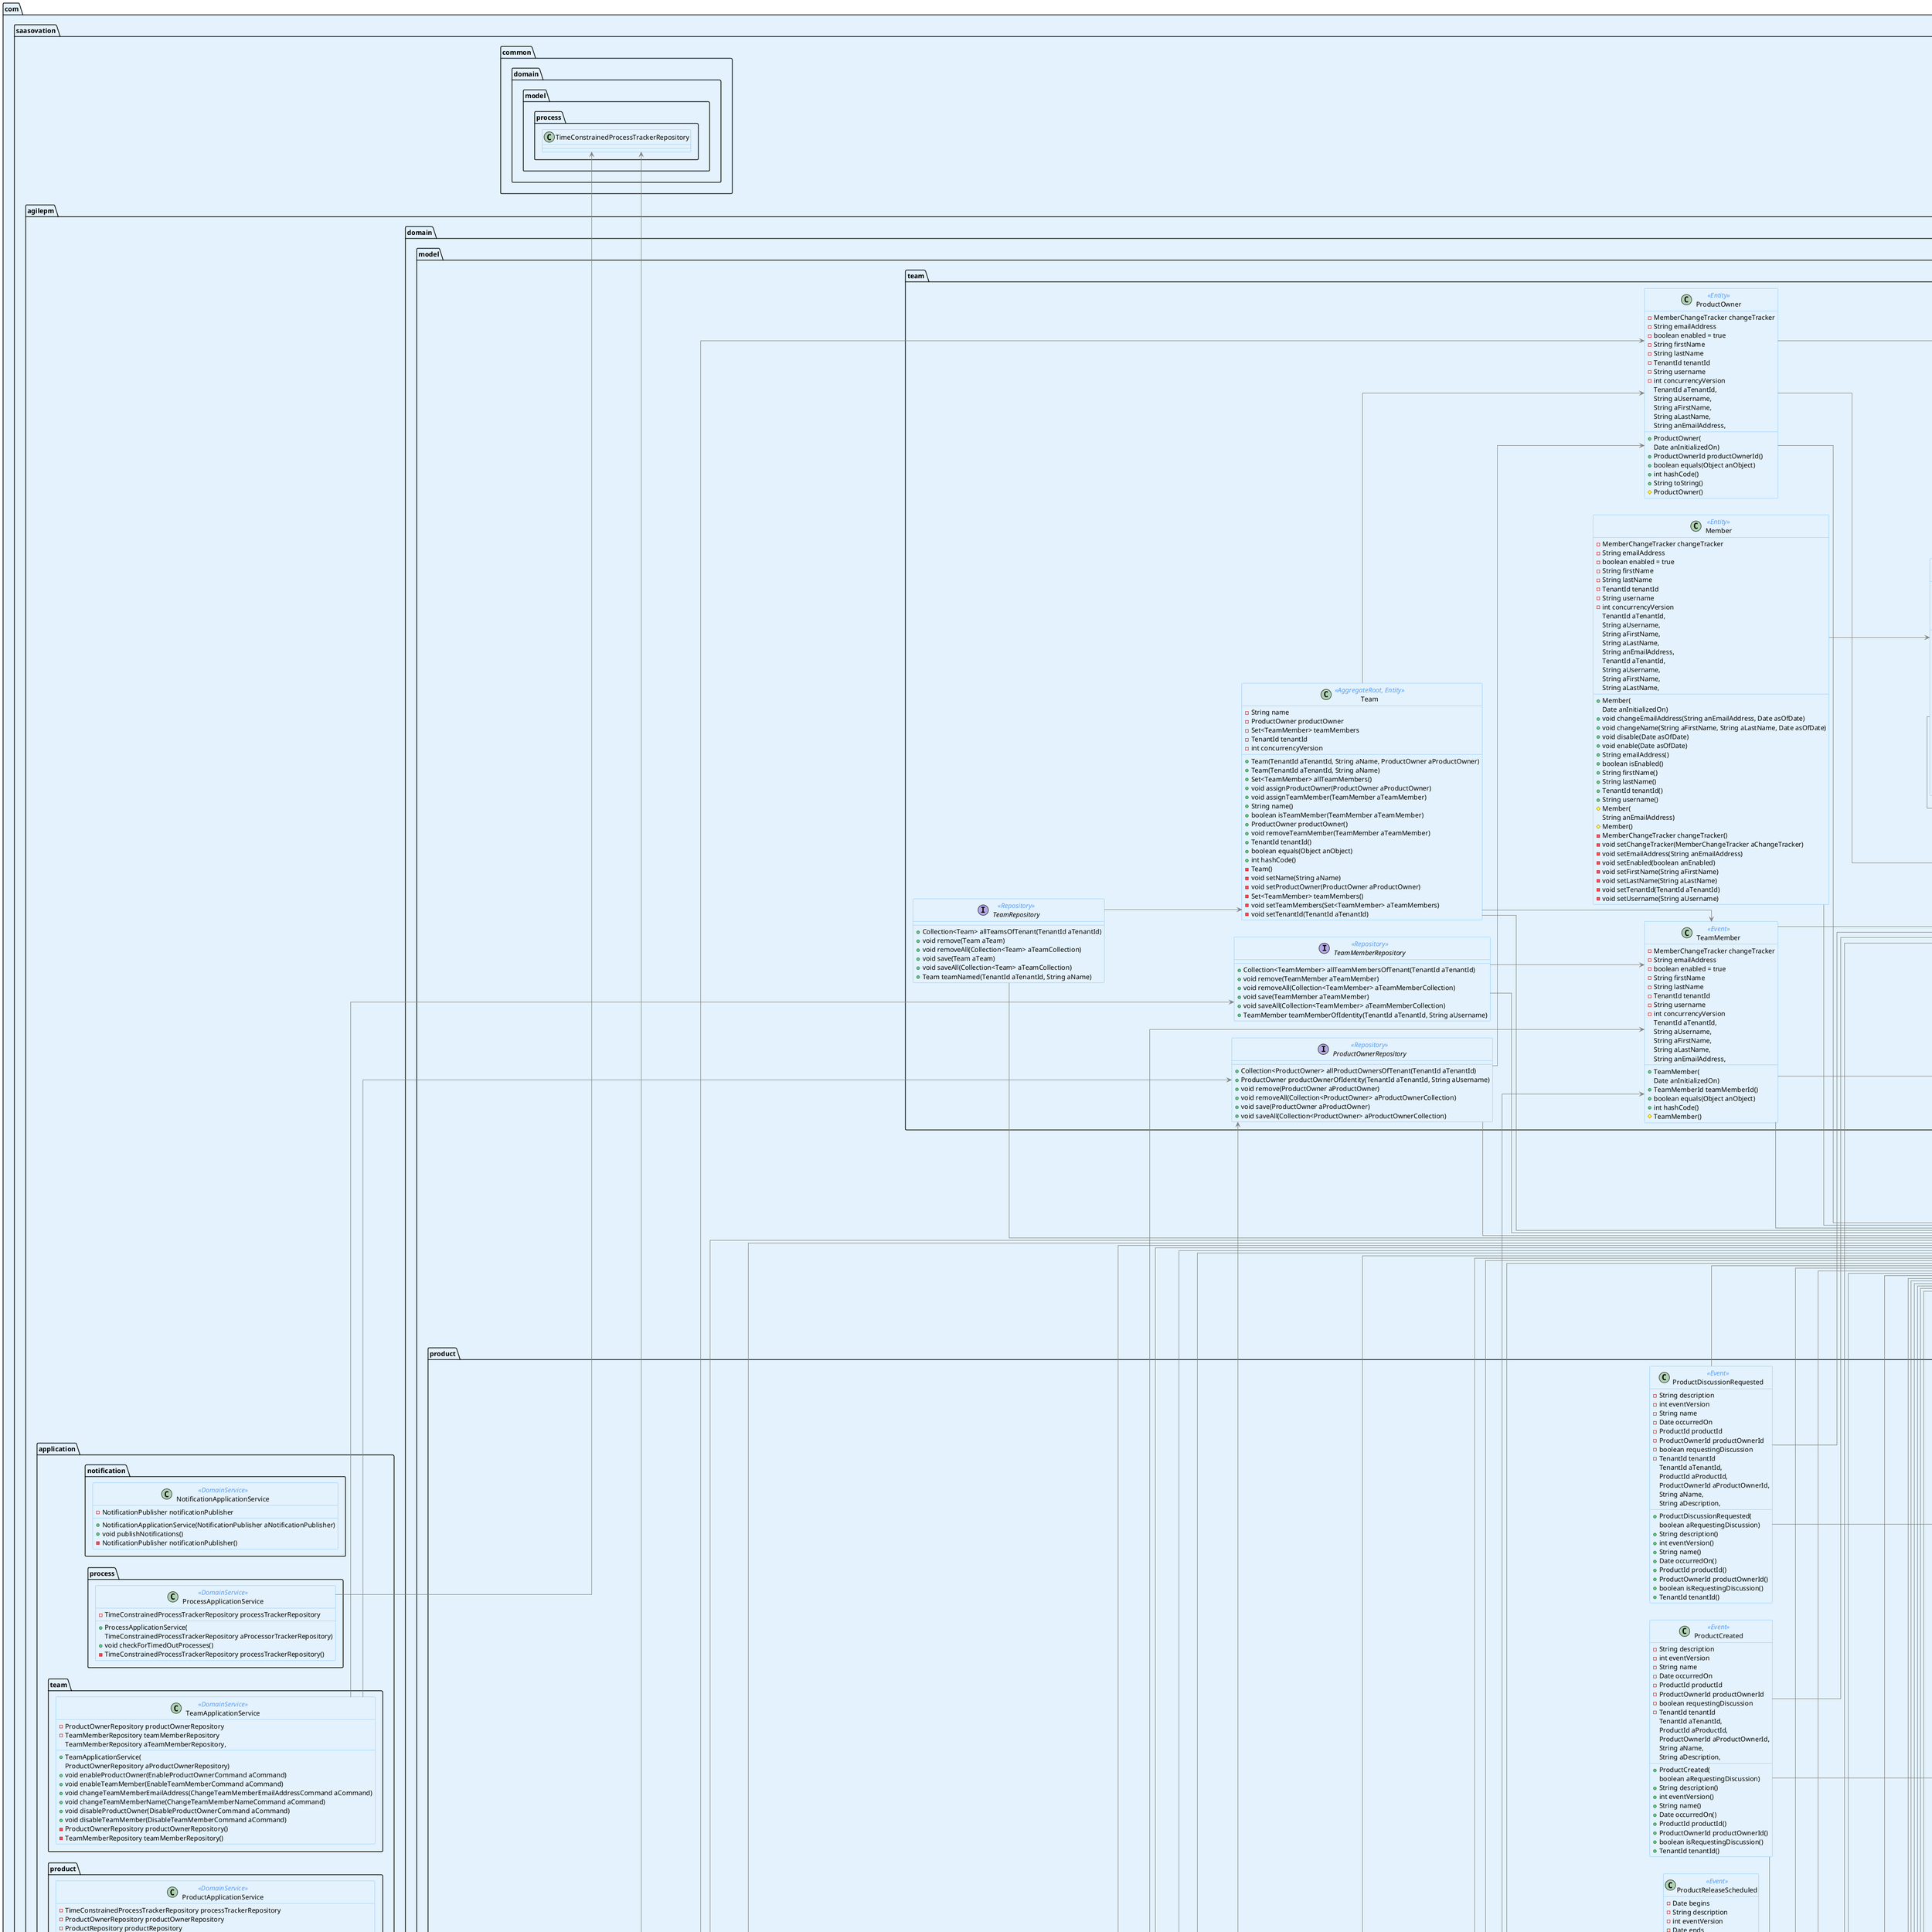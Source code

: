@startuml
skinparam linetype ortho
skinparam Shadowing false
skinparam package {
backgroundColor #E3F2FD
}
skinparam Class {
    ClassBorderThickness 1
    ArrowColor Gray
    ActorBorderColor Gray
    BackgroundColor #E3F2FD
    BorderColor #64B5F6
    FontSize 14
    AttributeFontSize 14
    StereotypeFontColor #589DF6
    StereotypeFontSize 14
}
left to right direction
'!@Item
 interface com.saasovation.agilepm.domain.model.team.ProductOwnerRepository<<Repository>> { 
+ Collection<ProductOwner> allProductOwnersOfTenant(TenantId aTenantId)
+ ProductOwner productOwnerOfIdentity(TenantId aTenantId, String aUsername)
+ void remove(ProductOwner aProductOwner)
+ void removeAll(Collection<ProductOwner> aProductOwnerCollection)
+ void save(ProductOwner aProductOwner)
+ void saveAll(Collection<ProductOwner> aProductOwnerCollection)
}
 class com.saasovation.agilepm.domain.model.product.backlogitem.BacklogItemSummarized<<Event>> { 
- BacklogItemId backlogItemId
- int eventVersion
- Date occurredOn
- String summary
- TenantId tenantId
+ BacklogItemSummarized(TenantId aTenantId, BacklogItemId aBacklogItemId, String aSummary) 
+ BacklogItemId backlogItemId() 
+ int eventVersion() 
+ Date occurredOn() 
+ String summary() 
+ TenantId tenantId() 
}
 class com.saasovation.agilepm.domain.model.product.ProductDiscussionRequested<<Event>> { 
- String description
- int eventVersion
- String name
- Date occurredOn
- ProductId productId
- ProductOwnerId productOwnerId
- boolean requestingDiscussion
- TenantId tenantId
+ ProductDiscussionRequested(
            TenantId aTenantId,
            ProductId aProductId,
            ProductOwnerId aProductOwnerId,
            String aName,
            String aDescription,
            boolean aRequestingDiscussion) 
+ String description() 
+ int eventVersion() 
+ String name() 
+ Date occurredOn() 
+ ProductId productId() 
+ ProductOwnerId productOwnerId() 
+ boolean isRequestingDiscussion() 
+ TenantId tenantId() 
}
 class com.saasovation.agilepm.domain.model.product.backlogitem.TaskStatusChanged<<Event>> { 
- BacklogItemId backlogItemId
- int eventVersion
- Date occurredOn
- TaskStatus status
- TaskId taskId
- TenantId tenantId
+ TaskStatusChanged(TenantId aTenantId, BacklogItemId aBacklogItemId, TaskId aTaskId, TaskStatus aStatus) 
+ BacklogItemId backlogItemId() 
+ int eventVersion() 
+ Date occurredOn() 
+ TaskStatus status() 
+ TaskId taskId() 
+ TenantId tenantId() 
}
 class com.saasovation.agilepm.domain.model.team.TeamMember<<Event>> { 
- MemberChangeTracker changeTracker
- String emailAddress
- boolean enabled = true
- String firstName
- String lastName
- TenantId tenantId
- String username
- int concurrencyVersion
+ TeamMember(
            TenantId aTenantId,
            String aUsername,
            String aFirstName,
            String aLastName,
            String anEmailAddress,
            Date anInitializedOn) 
+ TeamMemberId teamMemberId() 
+ boolean equals(Object anObject) 
+ int hashCode() 
# TeamMember() 
}
 class com.saasovation.agilepm.domain.model.product.ProductReleaseScheduled<<Event>> { 
- Date begins
- String description
- int eventVersion
- Date ends
- String name
- Date occurredOn
- ProductId productId
- ReleaseId releaseId
- TenantId tenantId
+ ProductReleaseScheduled(
            TenantId aTenantId,
            ProductId aProductId,
            ReleaseId aReleaseId,
            String aName,
            String aDescription,
            Date aBegins,
            Date anEnds) 
+ Date begins() 
+ String description() 
+ Date ends() 
+ int eventVersion() 
+ String name() 
+ Date occurredOn() 
+ ProductId productId() 
+ ReleaseId releaseId() 
+ TenantId tenantId() 
}
 class com.saasovation.agilepm.application.notification.NotificationApplicationService<<DomainService>> { 
- NotificationPublisher notificationPublisher
+ NotificationApplicationService(NotificationPublisher aNotificationPublisher) 
+ void publishNotifications() 
- NotificationPublisher notificationPublisher() 
}
 class com.saasovation.agilepm.domain.model.product.backlogitem.BusinessPriorityTotals<<ValueObject>> { 
- int totalBenefit
- int totalCost
- int totalPenalty
- int totalRisk
- int totalValue
+ BusinessPriorityTotals(
            int aTotalBenefit,
            int aTotalPenalty,
            int aTotalValue,
            int aTotalCost,
            int aTotalRisk) 
+ BusinessPriorityTotals(BusinessPriorityTotals aBusinessPriorityTotals) 
+ int totalBenefit() 
+ int totalCost() 
+ int totalPenalty() 
+ int totalRisk() 
+ int totalValue() 
+ boolean equals(Object anObject) 
+ int hashCode() 
+ String toString() 
- BusinessPriorityTotals() 
- void setTotalBenefit(int aTotalBenefit) 
- void setTotalCost(int aTotalCost) 
- void setTotalPenalty(int aTotalPenalty) 
- void setTotalRisk(int aTotalRisk) 
- void setTotalValue(int aTotalValue) 
}
 class com.saasovation.agilepm.domain.model.tenant.TenantId<<ValueObject>> { 
- String id
+ TenantId(String anId) 
+ TenantId(TenantId aTenantId) 
+ String id() 
+ boolean equals(Object anObject) 
+ int hashCode() 
+ String toString() 
# TenantId() 
- void setId(String anId) 
}
 class com.saasovation.agilepm.domain.model.team.Team<<AggregateRoot, Entity>> { 
- String name
- ProductOwner productOwner
- Set<TeamMember> teamMembers
- TenantId tenantId
- int concurrencyVersion
+ Team(TenantId aTenantId, String aName, ProductOwner aProductOwner) 
+ Team(TenantId aTenantId, String aName) 
+ Set<TeamMember> allTeamMembers() 
+ void assignProductOwner(ProductOwner aProductOwner) 
+ void assignTeamMember(TeamMember aTeamMember) 
+ String name() 
+ boolean isTeamMember(TeamMember aTeamMember) 
+ ProductOwner productOwner() 
+ void removeTeamMember(TeamMember aTeamMember) 
+ TenantId tenantId() 
+ boolean equals(Object anObject) 
+ int hashCode() 
- Team() 
- void setName(String aName) 
- void setProductOwner(ProductOwner aProductOwner) 
- Set<TeamMember> teamMembers() 
- void setTeamMembers(Set<TeamMember> aTeamMembers) 
- void setTenantId(TenantId aTenantId) 
}
 class com.saasovation.agilepm.domain.model.product.backlogitem.BacklogItemDiscussionRequested<<Event>> { 
- BacklogItemId backlogItemId
- int eventVersion
- Date occurredOn
- ProductId productId
- boolean requestingDiscussion
- TenantId tenantId
+ BacklogItemDiscussionRequested(
            TenantId aTenantId,
            ProductId aProductId,
            BacklogItemId aBacklogItemId,
            boolean isRequestingDiscussion) 
+ BacklogItemId backlogItemId() 
+ int eventVersion() 
+ Date occurredOn() 
+ ProductId productId() 
+ boolean isRequestingDiscussion() 
+ TenantId tenantId() 
}
 class com.saasovation.agilepm.domain.model.product.backlogitem.BacklogItemStoryPointsAssigned<<Event>> { 
- BacklogItemId backlogItemId
- int eventVersion
- Date occurredOn
- StoryPoints storyPoints
- TenantId tenantId
+ BacklogItemStoryPointsAssigned(TenantId aTenantId, BacklogItemId aBacklogItemId, StoryPoints aStoryPoints) 
+ BacklogItemId backlogItemId() 
+ int eventVersion() 
+ Date occurredOn() 
+ StoryPoints storyPoints() 
+ TenantId tenantId() 
}
 class com.saasovation.agilepm.domain.model.product.backlogitem.BacklogItemUncommitted<<Event>> { 
- BacklogItemId backlogItemId
- int eventVersion
- Date occurredOn
- TenantId tenantId
- SprintId uncommittedFromSprintId
+ BacklogItemUncommitted(TenantId aTenantId, BacklogItemId aBacklogItemId, SprintId anUncommittedFromSprintId) 
+ BacklogItemId backlogItemId() 
+ int eventVersion() 
+ Date occurredOn() 
+ TenantId tenantId() 
+ SprintId uncommittedFromSprintId() 
}
 class com.saasovation.agilepm.domain.model.team.TeamMemberId<<ValueObject>> { 
- String id
- TenantId tenantId
+ TeamMemberId(TenantId aTenantId, String anId) 
+ TeamMemberId(TeamMemberId aTeamMemberId) 
+ String id() 
+ TenantId tenantId() 
+ boolean equals(Object anObject) 
+ int hashCode() 
+ String toString() 
- TeamMemberId() 
- void setId(String anId) 
- void setTenantId(TenantId aTenantId) 
}
 class com.saasovation.agilepm.domain.model.product.backlogitem.TaskRemoved<<Event>> { 
- BacklogItemId backlogItemId
- int eventVersion
- Date occurredOn
- TaskId taskId
- TenantId tenantId
+ TaskRemoved(TenantId aTenantId, BacklogItemId aBacklogItemId, TaskId aTaskId) 
+ BacklogItemId backlogItemId() 
+ int eventVersion() 
+ Date occurredOn() 
+ TaskId taskId() 
+ TenantId tenantId() 
}
 class com.saasovation.agilepm.domain.model.team.ProductOwnerId<<ValueObject>> { 
- String id
- TenantId tenantId
+ ProductOwnerId(TenantId aTenantId, String anId) 
+ ProductOwnerId(ProductOwnerId aProductOwnerId) 
+ String id() 
+ TenantId tenantId() 
+ boolean equals(Object anObject) 
+ int hashCode() 
+ String toString() 
- ProductOwnerId() 
- void setId(String anId) 
- void setTenantId(TenantId aTenantId) 
}
 class com.saasovation.agilepm.domain.model.product.ProductDiscussionInitiated<<Event>> { 
- int eventVersion
- Date occurredOn
- ProductDiscussion productDiscussion
- ProductId productId
- TenantId tenantId
+ ProductDiscussionInitiated(
            TenantId aTenantId,
            ProductId aProductId,
            ProductDiscussion aProductDiscussion) 
+ int eventVersion() 
+ Date occurredOn() 
+ ProductDiscussion productDiscussion() 
+ ProductId productId() 
+ TenantId tenantId() 
}
 class com.saasovation.agilepm.domain.model.product.backlogitem.BacklogItem<<AggregateRoot, Entity>> { 
- String associatedIssueId
- BacklogItemId backlogItemId
- BusinessPriority businessPriority
- String category
- BacklogItemDiscussion discussion
- String discussionInitiationId
- ProductId productId
- ReleaseId releaseId
- SprintId sprintId
- BacklogItemStatus status
- String story
- StoryPoints storyPoints
- String summary
- Set<Task> tasks
- TenantId tenantId
- BacklogItemType type
- int concurrencyVersion
+ BacklogItem(
            TenantId aTenantId,
            ProductId aProductId,
            BacklogItemId aBacklogItemId,
            String aSummary,
            String aCategory,
            BacklogItemType aType,
            BacklogItemStatus aStatus,
            StoryPoints aStoryPoints) 
+ Set<Task> allTasks() 
+ boolean anyTaskHoursRemaining() 
+ String associatedIssueId() 
+ void associateWithIssue(String anIssueId) 
+ void assignBusinessPriority(BusinessPriority aBusinessPriority) 
+ void assignStoryPoints(StoryPoints aStoryPoints) 
+ void assignTaskVolunteer(TaskId aTaskId, TeamMember aVolunteer) 
+ BacklogItemId backlogItemId() 
+ BusinessPriority businessPriority() 
+ String category() 
+ void changeCategory(String aCategory) 
+ void changeTaskStatus(TaskId aTaskId, TaskStatus aStatus) 
+ void changeType(BacklogItemType aType) 
+ void commitTo(Sprint aSprint) 
+ void defineTask(TeamMember aVolunteer, String aName, String aDescription, int anHoursRemaining) 
+ void describeTask(TaskId aTaskId, String aDescription) 
+ BacklogItemDiscussion discussion() 
+ String discussionInitiationId() 
+ void failDiscussionInitiation() 
+ void initiateDiscussion(DiscussionDescriptor aDescriptor) 
+ void estimateTaskHoursRemaining(TaskId aTaskId, int anHoursRemaining) 
+ boolean hasBusinessPriority() 
+ void initiateDiscussion(BacklogItemDiscussion aDiscussion) 
+ boolean isCommittedToSprint() 
+ boolean isDone() 
+ boolean isPlanned() 
+ boolean isRemoved() 
+ boolean isScheduledForRelease() 
+ void markAsRemoved() 
+ ProductId productId() 
+ ReleaseId releaseId() 
+ void removeTask(TaskId aTaskId) 
+ void renameTask(TaskId aTaskId, String aName) 
+ void requestDiscussion(DiscussionAvailability aDiscussionAvailability) 
+ void scheduleFor(Release aRelease) 
+ SprintId sprintId() 
+ void startDiscussionInitiation(String aDiscussionInitiationId) 
+ String story() 
+ StoryPoints storyPoints() 
+ String summary() 
+ void summarize(String aSummary) 
+ Task task(TaskId aTaskId) 
+ void tellStory(String aStory) 
+ TenantId tenantId() 
+ int totalTaskHoursRemaining() 
+ BacklogItemType type() 
+ void uncommitFromSprint() 
+ void unscheduleFromRelease() 
+ boolean equals(Object anObject) 
+ int hashCode() 
+ String toString() 
- BacklogItem() 
- void setBacklogItemId(BacklogItemId aBacklogItemId) 
- void setBusinessPriority(BusinessPriority aBusinessPriority) 
- void setCategory(String aCategory) 
- void setDiscussion(BacklogItemDiscussion aDiscussion) 
- void setDiscussionInitiationId(String aDiscussionInitiationId) 
- void setProductId(ProductId aProductId) 
- void setReleaseId(ReleaseId aReleaseId) 
- void setSprintId(SprintId aSprintId) 
- BacklogItemStatus status() 
- void elevateStatusWith(BacklogItemStatus aStatus) 
- void setStatus(BacklogItemStatus aStatus) 
- void setStory(String aStory) 
- void setStoryPoints(StoryPoints aStoryPoints) 
- void setSummary(String aSummary) 
- Set<Task> tasks() 
- void setTasks(Set<Task> aTasks) 
- void setTenantId(TenantId aTenantId) 
- void setType(BacklogItemType aType) 
}
 class com.saasovation.agilepm.application.product.backlogitem.BacklogItemApplicationService<<DomainService>> { 
- BacklogItemRepository backlogItemRepository
+ BacklogItemApplicationService(
            BacklogItemRepository aBacklogItemRepository) 
+ void backlogItemPlaceholderService() 
- BacklogItemRepository backlogItemRepository() 
}
 class com.saasovation.agilepm.domain.model.product.release.ScheduledBacklogItem<<Entity>> { 
- BacklogItemId backlogItemId
- int ordering
- ReleaseId releaseId
- TenantId tenantId
- int concurrencyVersion
+ BacklogItemId backlogItemId() 
+ int ordering() 
+ boolean equals(Object anObject) 
+ int hashCode() 
+ String toString() 
# ScheduledBacklogItem(
            TenantId aTenantId,
            ReleaseId aReleaseId,
            BacklogItemId aBacklogItemId,
            int anOrdering) 
# ScheduledBacklogItem(
            TenantId aTenantId,
            ReleaseId aReleaseId,
            BacklogItemId aBacklogItemId) 
# ScheduledBacklogItem() 
# void reorderFrom(BacklogItemId anId, int anOrderOfPriority) 
# void setOrdering(int anOrdering) 
- void setBacklogItemId(BacklogItemId aBacklogItemId) 
- ReleaseId releaseId() 
- void setReleaseId(ReleaseId aReleaseId) 
- TenantId tenantId() 
- void setTenantId(TenantId aTenantId) 
}
 class com.saasovation.agilepm.domain.model.product.backlogitem.BusinessPriorityRatings<<ValueObject>> { 
- int benefit
- int cost
- int penalty
- int risk
+ BusinessPriorityRatings(int aBenefit, int aPenalty, int aCost, int aRisk) 
+ BusinessPriorityRatings(BusinessPriorityRatings aBusinessPriorityRatings) 
+ BusinessPriorityRatings withAdjustedBenefit(int aBenefit) 
+ BusinessPriorityRatings withAdjustedCost(int aCost) 
+ BusinessPriorityRatings withAdjustedPenalty(int aPenalty) 
+ BusinessPriorityRatings withAdjustedRisk(int aRisk) 
+ int benefit() 
+ int cost() 
+ int penalty() 
+ int risk() 
+ boolean equals(Object anObject) 
+ int hashCode() 
+ String toString() 
- BusinessPriorityRatings() 
- void setBenefit(int aBenefit) 
- void setCost(int aCost) 
- void setPenalty(int aPenalty) 
- void setRisk(int aRisk) 
}
 class com.saasovation.agilepm.domain.model.product.backlogitem.Task<<AggregateRoot, Event>> { 
- BacklogItemId backlogItemId
- String description
- List<EstimationLogEntry> estimationLog
- int hoursRemaining
- String name
- TaskStatus status
- TaskId taskId
- TenantId tenantId
- TeamMemberId volunteer
- int concurrencyVersion
+ List<EstimationLogEntry> allEstimationLogEntries() 
+ String description() 
+ String name() 
+ TaskStatus status() 
+ TeamMemberId volunteer() 
# void setVolunteer(TeamMemberId aVolunteer) 
+ boolean equals(Object anObject) 
+ int hashCode() 
# Task(
            TenantId aTenantId,
            BacklogItemId aBacklogItemId,
            TaskId aTaskId,
            TeamMember aVolunteer,
            String aName,
            String aDescription,
            int aHoursRemaining,
            TaskStatus aStatus) 
- Task() 
# void assignVolunteer(TeamMember aVolunteer) 
# void changeStatus(TaskStatus aStatus) 
# void describeAs(String aDescription) 
# void estimateHoursRemaining(int anHoursRemaining) 
# void rename(String aName) 
# BacklogItemId backlogItemId() 
# void setBacklogItemId(BacklogItemId aBacklogItemId) 
# void setDescription(String aDescription) 
# List<EstimationLogEntry> estimationLog() 
# void setEstimationLog(List<EstimationLogEntry> anEstimationLog) 
# int hoursRemaining() 
# void setHoursRemaining(int aHoursRemaining) 
# void setName(String aName) 
# void setStatus(TaskStatus aStatus) 
# TaskId taskId() 
# void setTaskId(TaskId aTaskId) 
# TenantId tenantId() 
# void setTenantId(TenantId aTenantId) 
- void logEstimation(int anHoursRemaining) 
}
 class com.saasovation.agilepm.domain.model.product.backlogitem.BusinessPriorityAssigned<<Event>> { 
- BacklogItemId backlogItemId
- BusinessPriority businessPriority
- int eventVersion
- Date occurredOn
- TenantId tenantId
+ BusinessPriorityAssigned(TenantId aTenantId, BacklogItemId aBacklogItemId, BusinessPriority aBusinessPriority) 
+ BacklogItemId backlogItemId() 
+ BusinessPriority businessPriority() 
+ int eventVersion() 
+ Date occurredOn() 
+ TenantId tenantId() 
}
 class com.saasovation.agilepm.domain.model.product.backlogitem.BacklogItemTypeChanged<<Event>> { 
- BacklogItemId backlogItemId
- int eventVersion
- Date occurredOn
- TenantId tenantId
- BacklogItemType type
+ BacklogItemTypeChanged(TenantId aTenantId, BacklogItemId aBacklogItemId, BacklogItemType aType) 
+ BacklogItemId backlogItemId() 
+ int eventVersion() 
+ Date occurredOn() 
+ TenantId tenantId() 
+ BacklogItemType type() 
}
 class com.saasovation.agilepm.domain.model.product.ProductDiscussion<<ValueObject>> { 
- DiscussionAvailability availability
- DiscussionDescriptor descriptor
+ static ProductDiscussion fromAvailability(
            DiscussionAvailability anAvailability) 
+ ProductDiscussion(
            DiscussionDescriptor aDescriptor,
            DiscussionAvailability anAvailability) 
+ ProductDiscussion(ProductDiscussion aProductDiscussion) 
+ DiscussionAvailability availability() 
+ DiscussionDescriptor descriptor() 
+ ProductDiscussion nowReady(DiscussionDescriptor aDescriptor) 
- void setAvailability(DiscussionAvailability anAvailability) 
- void setDescriptor(DiscussionDescriptor aDescriptor) 
}
 class com.saasovation.agilepm.application.process.ProcessApplicationService<<DomainService>> { 
- TimeConstrainedProcessTrackerRepository processTrackerRepository
+ ProcessApplicationService(
            TimeConstrainedProcessTrackerRepository aProcessorTrackerRepository) 
+ void checkForTimedOutProcesses() 
- TimeConstrainedProcessTrackerRepository processTrackerRepository() 
}
 class com.saasovation.agilepm.domain.model.product.backlogitem.BacklogItemStatusChanged<<Event>> { 
- BacklogItemId backlogItemId
- int eventVersion
- Date occurredOn
- BacklogItemStatus status
- TenantId tenantId
+ BacklogItemStatusChanged(TenantId aTenantId, BacklogItemId aBacklogItemId, BacklogItemStatus aStatus) 
+ BacklogItemId backlogItemId() 
+ int eventVersion() 
+ Date occurredOn() 
+ BacklogItemStatus status() 
+ TenantId tenantId() 
}
 class com.saasovation.agilepm.domain.model.product.release.Release<<AggregateRoot, Entity>> { 
- boolean archived
- Set<ScheduledBacklogItem> backlogItems
- Date begins
- String description
- Date ends
- String name
- ProductId productId
- ReleaseId releaseId
- TenantId tenantId
- int concurrencyVersion
+ Set<ScheduledBacklogItem> allScheduledBacklogItems() 
+ void archived(boolean anArchived) 
+ Date begins() 
+ void describeAs(String aDescription) 
+ String description() 
+ Date ends() 
+ boolean isArchived() 
+ String name() 
+ void nowBeginsOn(Date aBegins) 
+ void nowEndsOn(Date anEnds) 
+ ProductId productId() 
+ ReleaseId releaseId() 
+ void rename(String aName) 
+ void reorderFrom(BacklogItemId anId, int anOrderOfPriority) 
+ void schedule(BacklogItem aBacklogItem) 
+ TenantId tenantId() 
+ void unschedule(BacklogItem aBacklogItem) 
+ boolean equals(Object anObject) 
+ int hashCode() 
+ String toString() 
- Release() 
- void setArchived(boolean anArchived) 
- Set<ScheduledBacklogItem> backlogItems() 
- void setBacklogItems(Set<ScheduledBacklogItem> aBacklogItems) 
- void setBegins(Date aBegins) 
- void setDescription(String aDescription) 
- void setEnds(Date anEnds) 
- void setName(String aName) 
- void setProductId(ProductId aProductId) 
- void setReleaseId(ReleaseId aReleaseId) 
- void setTenantId(TenantId aTenantId) 
}
 class com.saasovation.agilepm.application.team.TeamApplicationService<<DomainService>> { 
- ProductOwnerRepository productOwnerRepository
- TeamMemberRepository teamMemberRepository
+ TeamApplicationService(
            TeamMemberRepository aTeamMemberRepository,
            ProductOwnerRepository aProductOwnerRepository) 
+ void enableProductOwner(EnableProductOwnerCommand aCommand) 
+ void enableTeamMember(EnableTeamMemberCommand aCommand) 
+ void changeTeamMemberEmailAddress(ChangeTeamMemberEmailAddressCommand aCommand) 
+ void changeTeamMemberName(ChangeTeamMemberNameCommand aCommand) 
+ void disableProductOwner(DisableProductOwnerCommand aCommand) 
+ void disableTeamMember(DisableTeamMemberCommand aCommand) 
- ProductOwnerRepository productOwnerRepository() 
- TeamMemberRepository teamMemberRepository() 
}
 interface com.saasovation.agilepm.domain.model.product.backlogitem.BacklogItemRepository<<Repository>> { 
+ Collection<BacklogItem> allBacklogItemsComittedTo(TenantId aTenantId, SprintId aSprintId)
+ Collection<BacklogItem> allBacklogItemsScheduledFor(TenantId aTenantId, ReleaseId aReleaseId)
+ Collection<BacklogItem> allOutstandingProductBacklogItems(TenantId aTenantId, ProductId aProductId)
+ Collection<BacklogItem> allProductBacklogItems(TenantId aTenantId, ProductId aProductId)
+ BacklogItem backlogItemOfId(TenantId aTenantId, BacklogItemId aBacklogItemId)
+ BacklogItemId nextIdentity()
+ void remove(BacklogItem aBacklogItem)
+ void removeAll(Collection<BacklogItem> aBacklogItemCollection)
+ void save(BacklogItem aBacklogItem)
+ void saveAll(Collection<BacklogItem> aBacklogItemCollection)
}
 class com.saasovation.agilepm.domain.model.product.backlogitem.TaskHoursRemainingEstimated<<Event>> { 
- BacklogItemId backlogItemId
- int eventVersion
- int hoursRemaining
- Date occurredOn
- TaskId taskId
- TenantId tenantId
+ TaskHoursRemainingEstimated(
            TenantId aTenantId,
            BacklogItemId aBacklogItemId,
            TaskId aTaskId,
            int aHoursRemaining) 
+ BacklogItemId backlogItemId() 
+ int eventVersion() 
+ int hoursRemaining() 
+ Date occurredOn() 
+ TaskId taskId() 
+ TenantId tenantId() 
}
 class com.saasovation.agilepm.domain.model.product.ProductBacklogItemPlanned<<Event>> { 
- BacklogItemId backlogItemId
- String category
- int eventVersion
- Date occurredOn
- ProductId productId
- StoryPoints storyPoints
- String summary
- TenantId tenantId
- BacklogItemType type
+ ProductBacklogItemPlanned(
            TenantId aTenantId,
            ProductId aProductId,
            BacklogItemId aBacklogItemId,
            String aSummary,
            String aCategory,
            BacklogItemType aType,
            StoryPoints aStoryPoints) 
+ BacklogItemId backlogItemId() 
+ String category() 
+ int eventVersion() 
+ Date occurredOn() 
+ ProductId productId() 
+ StoryPoints storyPoints() 
+ String summary() 
+ TenantId tenantId() 
+ BacklogItemType type() 
}
 class com.saasovation.agilepm.application.sprint.SprintApplicationService<<DomainService>> { 
- BacklogItemRepository backlogItemRepository
- SprintRepository sprintRepository
+ SprintApplicationService(
            SprintRepository aSprintRepository,
            BacklogItemRepository aBacklogItemRepository) 
+ void commitBacklogItemToSprint(
            CommitBacklogItemToSprintCommand aCommand) 
- BacklogItemRepository backlogItemRepository() 
- SprintRepository sprintRepository() 
}
 class com.saasovation.agilepm.domain.model.product.backlogitem.TaskId<<ValueObject>> { 
- String id
+ TaskId() 
+ TaskId(String anId) 
+ TaskId(TaskId aTaskId) 
+ String id() 
+ boolean equals(Object anObject) 
+ int hashCode() 
+ String toString() 
- void setId(String anId) 
}
 class com.saasovation.agilepm.domain.model.product.Product<<Entity>> { 
- Set<ProductBacklogItem> backlogItems
- String description
- ProductDiscussion discussion
- String discussionInitiationId
- String name
- ProductId productId
- ProductOwnerId productOwnerId
- TenantId tenantId
- int concurrencyVersion
+ Product(
            TenantId aTenantId,
            ProductId aProductId,
            ProductOwnerId aProductOwnerId,
            String aName,
            String aDescription,
            DiscussionAvailability aDiscussionAvailability) 
+ Set<ProductBacklogItem> allBacklogItems() 
+ void changeProductOwner(ProductOwner aProductOwner) 
+ String description() 
+ ProductDiscussion discussion() 
+ String discussionInitiationId() 
+ void failDiscussionInitiation() 
+ void initiateDiscussion(DiscussionDescriptor aDescriptor) 
+ String name() 
+ BacklogItem planBacklogItem(
            BacklogItemId aNewBacklogItemId,
            String aSummary,
            String aCategory,
            BacklogItemType aType,
            StoryPoints aStoryPoints) 
+ void plannedProductBacklogItem(BacklogItem aBacklogItem) 
+ ProductId productId() 
+ ProductOwnerId productOwnerId() 
+ void reorderFrom(BacklogItemId anId, int anOrdering) 
+ void requestDiscussion(DiscussionAvailability aDiscussionAvailability) 
+ Release scheduleRelease(
            ReleaseId aNewReleaseId,
            String aName,
            String aDescription,
            Date aBegins,
            Date anEnds) 
+ Sprint scheduleSprint(
            SprintId aNewSprintId,
            String aName,
            String aGoals,
            Date aBegins,
            Date anEnds) 
+ void startDiscussionInitiation(String aDiscussionInitiationId) 
+ TenantId tenantId() 
+ boolean equals(Object anObject) 
+ int hashCode() 
+ String toString() 
- Product() 
- Set<ProductBacklogItem> backlogItems() 
- void setBacklogItems(Set<ProductBacklogItem> backlogItems) 
- void setDescription(String aDescription) 
- void setDiscussion(ProductDiscussion aDiscussion) 
- void setDiscussionInitiationId(String aDiscussionInitiationId) 
- void setName(String aName) 
- void setProductId(ProductId aProductId) 
- void setProductOwnerId(ProductOwnerId aProductOwnerId) 
- void setTenantId(TenantId aTenantId) 
}
 class com.saasovation.agilepm.domain.model.product.backlogitem.BacklogItemMarkedAsRemoved<<Event>> { 
- BacklogItemId backlogItemId
- int eventVersion
- Date occurredOn
- TenantId tenantId
+ BacklogItemMarkedAsRemoved(TenantId aTenantId, BacklogItemId aBacklogItemId) 
+ BacklogItemId backlogItemId() 
+ int eventVersion() 
+ Date occurredOn() 
+ TenantId tenantId() 
}
 class com.saasovation.agilepm.domain.model.product.backlogitem.BacklogItemDiscussionInitiated<<Event>> { 
- BacklogItemId backlogItemId
- BacklogItemDiscussion discussion
- int eventVersion
- Date occurredOn
- TenantId tenantId
+ BacklogItemDiscussionInitiated(TenantId aTenantId, BacklogItemId aBacklogItemId, BacklogItemDiscussion aDiscussion) 
+ BacklogItemId backlogItemId() 
+ BacklogItemDiscussion discussion() 
+ int eventVersion() 
+ Date occurredOn() 
+ TenantId tenantId() 
}
 class com.saasovation.agilepm.application.product.ProductApplicationService<<DomainService>> { 
- TimeConstrainedProcessTrackerRepository processTrackerRepository
- ProductOwnerRepository productOwnerRepository
- ProductRepository productRepository
+ ProductApplicationService(
            ProductRepository aProductRepository,
            ProductOwnerRepository aProductOwnerRepository,
            TimeConstrainedProcessTrackerRepository aProcessTrackerRepository) 
+ void initiateDiscussion(InitiateDiscussionCommand aCommand) 
+ String newProduct(NewProductCommand aCommand) 
+ String newProductWithDiscussion(NewProductCommand aCommand) 
+ void requestProductDiscussion(RequestProductDiscussionCommand aCommand) 
+ void retryProductDiscussionRequest(RetryProductDiscussionRequestCommand aCommand) 
+ void startDiscussionInitiation(StartDiscussionInitiationCommand aCommand) 
+ void timeOutProductDiscussionRequest(TimeOutProductDiscussionRequestCommand aCommand) 
- void sendEmailForTimedOutProcess(Product aProduct) 
- String newProductWith(
            String aTenantId,
            String aProductOwnerId,
            String aName,
            String aDescription,
            DiscussionAvailability aDiscussionAvailability) 
- DiscussionAvailability requestDiscussionIfAvailable() 
- TimeConstrainedProcessTrackerRepository processTrackerRepository() 
- ProductOwnerRepository productOwnerRepository() 
- ProductRepository productRepository() 
- void requestProductDiscussionFor(Product aProduct) 
}
 class com.saasovation.agilepm.domain.model.product.backlogitem.BacklogItemCommitted<<Event>> { 
- BacklogItemId backlogItemId
- SprintId committedToSprintId
- int eventVersion
- Date occurredOn
- TenantId tenantId
+ BacklogItemCommitted(TenantId aTenantId, BacklogItemId aBacklogItemId, SprintId aCommittedToSprintId) 
+ BacklogItemId backlogItemId() 
+ SprintId committedToSprintId() 
+ int eventVersion() 
+ Date occurredOn() 
+ TenantId tenantId() 
}
 class com.saasovation.agilepm.domain.model.product.ProductBacklogItem<<Entity>> { 
- BacklogItemId backlogItemId
- int ordering
- ProductId productId
- TenantId tenantId
- int concurrencyVersion
+ BacklogItemId backlogItemId() 
+ int ordering() 
+ ProductId productId() 
+ TenantId tenantId() 
+ boolean equals(Object anObject) 
+ int hashCode() 
+ String toString() 
# ProductBacklogItem(
            TenantId aTenantId,
            ProductId aProductId,
            BacklogItemId aBacklogItemId,
            int anOrdering) 
# ProductBacklogItem() 
# void reorderFrom(BacklogItemId anId, int anOrdering) 
# void setBacklogItemId(BacklogItemId aBacklogItemId) 
# void setOrdering(int anOrdering) 
# void setProductId(ProductId aProductId) 
# void setTenantId(TenantId aTenantId) 
}
 class com.saasovation.agilepm.domain.model.product.backlogitem.TaskDescribed<<Event>> { 
- BacklogItemId backlogItemId
- String description
- int eventVersion
- Date occurredOn
- TaskId taskId
- TenantId tenantId
+ TaskDescribed(
            TenantId aTenantId,
            BacklogItemId aBacklogItemId,
            TaskId aTaskId,
            String aDescription) 
+ BacklogItemId backlogItemId() 
+ String description() 
+ int eventVersion() 
+ Date occurredOn() 
+ TaskId taskId() 
+ TenantId tenantId() 
}
 class com.saasovation.agilepm.domain.model.product.backlogitem.TaskVolunteerAssigned<<Event>> { 
- BacklogItemId backlogItemId
- int eventVersion
- Date occurredOn
- TaskId taskId
- TenantId tenantId
- String volunteerMemberId
+ TaskVolunteerAssigned(
            TenantId aTenantId,
            BacklogItemId aBacklogItemId,
            TaskId aTaskId,
            String aVolunteerMemberId) 
+ BacklogItemId backlogItemId() 
+ int eventVersion() 
+ Date occurredOn() 
+ TaskId taskId() 
+ TenantId tenantId() 
+ String volunteerMemberId() 
}
 class com.saasovation.agilepm.domain.model.product.backlogitem.EstimationLogEntry<<Entity>> { 
- Date date
- int hoursRemaining
- TaskId taskId
- TenantId tenantId
- int concurrencyVersion
+ static Date currentLogDate() 
+ boolean equals(Object anObject) 
+ int hashCode() 
+ String toString() 
# EstimationLogEntry(
            TenantId aTenantId,
            TaskId aTaskId,
            Date aDate,
            int aHoursRemaining) 
- EstimationLogEntry() 
# Date date() 
# void setDate(Date aDate) 
# int hoursRemaining() 
# void setHoursRemaining(int aHoursRemaining) 
# boolean isMatching(Date aDate) 
# TaskId taskId() 
# void setTaskId(TaskId aTaskId) 
# TenantId tenantId() 
# void setTenantId(TenantId aTenantId) 
# boolean updateHoursRemainingWhenDateMatches(int anHoursRemaining, Date aDate) 
}
 class com.saasovation.agilepm.domain.model.product.backlogitem.BusinessPriority<<ValueObject>> { 
- BusinessPriorityRatings ratings
+ BusinessPriority(BusinessPriorityRatings aBusinessPriorityRatings) 
+ BusinessPriority(BusinessPriority aBusinessPriority) 
+ float costPercentage(BusinessPriorityTotals aTotals) 
+ float priority(BusinessPriorityTotals aTotals) 
+ float riskPercentage(BusinessPriorityTotals aTotals) 
+ float totalValue() 
+ float valuePercentage(BusinessPriorityTotals aTotals) 
+ BusinessPriorityRatings ratings() 
+ boolean equals(Object anObject) 
+ int hashCode() 
+ String toString() 
- BusinessPriority() 
- void setRatings(BusinessPriorityRatings aRatings) 
}
 class com.saasovation.agilepm.domain.model.product.backlogitem.TaskDefined<<Event>> { 
- BacklogItemId backlogItemId
- String description
- int eventVersion
- int hoursRemaining
- String name
- Date occurredOn
- TaskId taskId
- TenantId tenantId
- String volunteerMemberId
+ TaskDefined(
            TenantId aTenantId,
            BacklogItemId aBacklogItemId,
            TaskId aTaskId,
            String aVolunteerMemberId,
            String aName,
            String aDescription,
            int aHoursRemaining) 
+ BacklogItemId backlogItemId() 
+ String description() 
+ int eventVersion() 
+ int hoursRemaining() 
+ String name() 
+ Date occurredOn() 
+ TaskId taskId() 
+ TenantId tenantId() 
+ String volunteerMemberId() 
}
 class com.saasovation.agilepm.domain.model.product.ProductId<<ValueObject>> { 
- String id
+ ProductId(String anId) 
+ ProductId(ProductId aProductId) 
+ String id() 
+ boolean equals(Object anObject) 
+ int hashCode() 
+ String toString() 
- ProductId() 
- void setId(String anId) 
}
 class com.saasovation.agilepm.domain.model.product.sprint.CommittedBacklogItem<<Entity>> { 
- BacklogItemId backlogItemId
- int ordering
- SprintId sprintId
- TenantId tenantId
- int concurrencyVersion
+ BacklogItemId backlogItemId() 
+ int ordering() 
+ SprintId sprintId() 
+ TenantId tenantId() 
+ boolean equals(Object anObject) 
+ int hashCode() 
+ String toString() 
# CommittedBacklogItem(
            TenantId aTenantId,
            SprintId aSprintId,
            BacklogItemId aBacklogItemId,
            int anOrdering) 
# CommittedBacklogItem(
            TenantId aTenantId,
            SprintId aSprintId,
            BacklogItemId aBacklogItemId) 
- CommittedBacklogItem() 
# void reorderFrom(BacklogItemId anId, int anOrderOfPriority) 
# void setOrdering(int anOrdering) 
- void setBacklogItemId(BacklogItemId aBacklogItemId) 
- void setSprintId(SprintId aSprintId) 
- void setTenantId(TenantId aTenantId) 
}
 class com.saasovation.agilepm.domain.model.discussion.DiscussionDescriptor<<ValueObject>> { 
+ static final String UNDEFINED_ID = "UNDEFINED"
- String id
+ DiscussionDescriptor(String anId) 
+ DiscussionDescriptor(DiscussionDescriptor aDiscussionDescriptor) 
+ String id() 
+ boolean isUndefined() 
+ boolean equals(Object anObject) 
+ int hashCode() 
+ String toString() 
- DiscussionDescriptor() 
- void setId(String anId) 
}
 class com.saasovation.agilepm.domain.model.product.ProductCreated<<Event>> { 
- String description
- int eventVersion
- String name
- Date occurredOn
- ProductId productId
- ProductOwnerId productOwnerId
- boolean requestingDiscussion
- TenantId tenantId
+ ProductCreated(
            TenantId aTenantId,
            ProductId aProductId,
            ProductOwnerId aProductOwnerId,
            String aName,
            String aDescription,
            boolean aRequestingDiscussion) 
+ String description() 
+ int eventVersion() 
+ String name() 
+ Date occurredOn() 
+ ProductId productId() 
+ ProductOwnerId productOwnerId() 
+ boolean isRequestingDiscussion() 
+ TenantId tenantId() 
}
 interface com.saasovation.agilepm.domain.model.product.release.ReleaseRepository<<Repository>> { 
+ Collection<Release> allProductReleases(TenantId aTenantId, ProductId aProductId)
+ ReleaseId nextIdentity()
+ Release releaseOfId(TenantId aTenantId, ReleaseId aReleaseId)
+ void remove(Release aRelease)
+ void removeAll(Collection<Release> aReleaseCollection)
+ void save(Release aRelease)
+ void saveAll(Collection<Release> aReleaseCollection)
}
 interface com.saasovation.agilepm.domain.model.team.TeamRepository<<Repository>> { 
+ Collection<Team> allTeamsOfTenant(TenantId aTenantId)
+ void remove(Team aTeam)
+ void removeAll(Collection<Team> aTeamCollection)
+ void save(Team aTeam)
+ void saveAll(Collection<Team> aTeamCollection)
+ Team teamNamed(TenantId aTenantId, String aName)
}
 class com.saasovation.agilepm.domain.model.product.sprint.Sprint<<Event>> { 
- Set<CommittedBacklogItem> backlogItems
- Date begins
- Date ends
- String goals
- String name
- ProductId productId
- String retrospective
- SprintId sprintId
- TenantId tenantId
- int concurrencyVersion
+ Sprint(
            TenantId aTenantId,
            ProductId aProductId,
            SprintId aSprintId,
            String aName,
            String aGoals,
            Date aBegins,
            Date anEnds) 
+ void adjustGoals(String aGoals) 
+ Set<CommittedBacklogItem> allCommittedBacklogItems() 
+ Date begins() 
+ void captureRetrospectiveMeetingResults(String aRetrospective) 
+ void commit(BacklogItem aBacklogItem) 
+ Date ends() 
+ String goals() 
+ String name() 
+ void nowBeginsOn(Date aBegins) 
+ void nowEndsOn(Date anEnds) 
+ ProductId productId() 
+ void rename(String aName) 
+ void reorderFrom(BacklogItemId anId, int anOrderOfPriority) 
+ String retrospective() 
+ SprintId sprintId() 
+ TenantId tenantId() 
+ void uncommit(BacklogItem aBacklogItem) 
+ boolean equals(Object anObject) 
+ int hashCode() 
+ String toString() 
- Sprint() 
- Set<CommittedBacklogItem> backlogItems() 
- void setBacklogItems(Set<CommittedBacklogItem> aBacklogItems) 
- void setBegins(Date aBegins) 
- void setEnds(Date anEnds) 
- void setGoals(String aGoals) 
- void setName(String aName) 
- void setProductId(ProductId aProductId) 
- void setRetrospective(String aRetrospective) 
- void setSprintId(SprintId aSprintId) 
- void setTenantId(TenantId aTenantId) 
}
 class com.saasovation.agilepm.domain.model.team.MemberChangeTracker<<ValueObject>> { 
- Date emailAddressChangedOn
- Date enablingOn
- Date nameChangedOn
+ boolean canChangeEmailAddress(Date asOfDate) 
+ boolean canChangeName(Date asOfDate) 
+ boolean canToggleEnabling(Date asOfDate) 
+ MemberChangeTracker emailAddressChangedOn(Date asOfDate) 
+ MemberChangeTracker enablingOn(Date asOfDate) 
+ MemberChangeTracker nameChangedOn(Date asOfDate) 
+ boolean equals(Object anObject) 
+ int hashCode() 
# MemberChangeTracker(
            Date anEnablingOn,
            Date aNameChangedOn,
            Date anEmailAddressChangedOn) 
# MemberChangeTracker(MemberChangeTracker aMemberChangeTracker) 
- MemberChangeTracker() 
- Date emailAddressChangedOn() 
- Date enablingOn() 
- Date nameChangedOn() 
- void setEmailAddressChangedOn(Date anEmailAddressChangedOn) 
- void setEnablingOn(Date anEnablingOn) 
- void setNameChangedOn(Date aNameChangedOn) 
}
 class com.saasovation.agilepm.domain.model.product.backlogitem.BacklogItemDiscussion<<ValueObject>> { 
- DiscussionAvailability availability
- DiscussionDescriptor descriptor
+ static BacklogItemDiscussion fromAvailability(
            DiscussionAvailability anAvailability) 
+ BacklogItemDiscussion(
            DiscussionDescriptor aDescriptor,
            DiscussionAvailability anAvailability) 
+ BacklogItemDiscussion(BacklogItemDiscussion aBacklogItemDiscussion) 
+ DiscussionAvailability availability() 
+ DiscussionDescriptor descriptor() 
+ BacklogItemDiscussion nowReady(DiscussionDescriptor aDescriptor) 
+ boolean equals(Object anObject) 
+ int hashCode() 
- BacklogItemDiscussion() 
- void setAvailability(DiscussionAvailability anAvailability) 
- void setDescriptor(DiscussionDescriptor aDescriptor) 
}
 class com.saasovation.agilepm.domain.model.product.backlogitem.BacklogItemCategoryChanged<<Event>> { 
- BacklogItemId backlogItemId
- String category
- int eventVersion
- Date occurredOn
- TenantId tenantId
+ BacklogItemCategoryChanged(TenantId aTenantId, BacklogItemId aBacklogItemId, String aCategory) 
+ BacklogItemId backlogItemId() 
+ String category() 
+ int eventVersion() 
+ Date occurredOn() 
+ TenantId tenantId() 
}
 class com.saasovation.agilepm.domain.model.product.backlogitem.BacklogItemStoryTold<<Event>> { 
- BacklogItemId backlogItemId
- int eventVersion
- Date occurredOn
- String story
- TenantId tenantId
+ BacklogItemStoryTold(TenantId aTenantId, BacklogItemId aBacklogItemId, String aStory) 
+ BacklogItemId backlogItemId() 
+ int eventVersion() 
+ Date occurredOn() 
+ String story() 
+ TenantId tenantId() 
}
 class com.saasovation.agilepm.domain.model.product.ProductSprintScheduled<<Event>> { 
- Date begins
- Date ends
- int eventVersion
- String goals
- String name
- Date occurredOn
- ProductId productId
- SprintId sprintId
- TenantId tenantId
+ ProductSprintScheduled(
            TenantId aTenantId,
            ProductId aProductId,
            SprintId aSprintId,
            String aName,
            String aGoals,
            Date aBegins,
            Date anEnds) 
+ Date begins() 
+ Date ends() 
+ int eventVersion() 
+ String goals() 
+ String name() 
+ Date occurredOn() 
+ ProductId productId() 
+ SprintId sprintId() 
+ TenantId tenantId() 
}
 class com.saasovation.agilepm.domain.model.product.backlogitem.BacklogItemUnscheduled<<Event>> { 
- BacklogItemId backlogItemId
- int eventVersion
- Date occurredOn
- TenantId tenantId
- ReleaseId unscheduledForReleaseId
+ BacklogItemUnscheduled(TenantId aTenantId, BacklogItemId aBacklogItemId, ReleaseId anUnscheduledForReleaseId) 
+ BacklogItemId backlogItemId() 
+ int eventVersion() 
+ Date occurredOn() 
+ TenantId tenantId() 
+ ReleaseId unscheduledForReleaseId() 
}
 class com.saasovation.agilepm.domain.model.team.Member<<Entity>> { 
- MemberChangeTracker changeTracker
- String emailAddress
- boolean enabled = true
- String firstName
- String lastName
- TenantId tenantId
- String username
- int concurrencyVersion
+ Member(
            TenantId aTenantId,
            String aUsername,
            String aFirstName,
            String aLastName,
            String anEmailAddress,
            Date anInitializedOn) 
+ void changeEmailAddress(String anEmailAddress, Date asOfDate) 
+ void changeName(String aFirstName, String aLastName, Date asOfDate) 
+ void disable(Date asOfDate) 
+ void enable(Date asOfDate) 
+ String emailAddress() 
+ boolean isEnabled() 
+ String firstName() 
+ String lastName() 
+ TenantId tenantId() 
+ String username() 
# Member(
            TenantId aTenantId,
            String aUsername,
            String aFirstName,
            String aLastName,
            String anEmailAddress) 
# Member() 
- MemberChangeTracker changeTracker() 
- void setChangeTracker(MemberChangeTracker aChangeTracker) 
- void setEmailAddress(String anEmailAddress) 
- void setEnabled(boolean anEnabled) 
- void setFirstName(String aFirstName) 
- void setLastName(String aLastName) 
- void setTenantId(TenantId aTenantId) 
- void setUsername(String aUsername) 
}
 class com.saasovation.agilepm.domain.model.product.sprint.SprintId<<ValueObject>> { 
- String id
+ SprintId(String anId) 
+ SprintId(ReleaseId aReleaseId) 
+ String id() 
+ boolean equals(Object anObject) 
+ int hashCode() 
+ String toString() 
# SprintId() 
- void setId(String anId) 
}
 class com.saasovation.agilepm.domain.model.product.backlogitem.BacklogItemId<<ValueObject>> { 
- String id
+ BacklogItemId(String anId) 
+ BacklogItemId(BacklogItemId aBacklogItemId) 
+ String id() 
+ boolean equals(Object anObject) 
+ int hashCode() 
+ String toString() 
- BacklogItemId() 
- void setId(String anId) 
}
 class com.saasovation.agilepm.domain.model.team.ProductOwner<<Entity>> { 
- MemberChangeTracker changeTracker
- String emailAddress
- boolean enabled = true
- String firstName
- String lastName
- TenantId tenantId
- String username
- int concurrencyVersion
+ ProductOwner(
            TenantId aTenantId,
            String aUsername,
            String aFirstName,
            String aLastName,
            String anEmailAddress,
            Date anInitializedOn) 
+ ProductOwnerId productOwnerId() 
+ boolean equals(Object anObject) 
+ int hashCode() 
+ String toString() 
# ProductOwner() 
}
 class com.saasovation.agilepm.domain.model.product.backlogitem.TaskRenamed<<Event>> { 
- BacklogItemId backlogItemId
- int eventVersion
- String name
- Date occurredOn
- TaskId taskId
- TenantId tenantId
+ TaskRenamed(TenantId aTenantId, BacklogItemId aBacklogItemId, TaskId aTaskId, String aName) 
+ BacklogItemId backlogItemId() 
+ int eventVersion() 
+ String name() 
+ Date occurredOn() 
+ TaskId taskId() 
+ TenantId tenantId() 
}
 class com.saasovation.agilepm.domain.model.product.backlogitem.BacklogItemScheduled<<Event>> { 
- BacklogItemId backlogItemId
- int eventVersion
- Date occurredOn
- ReleaseId scheduledForReleaseId
- TenantId tenantId
+ BacklogItemScheduled(TenantId aTenantId, BacklogItemId aBacklogItemId, ReleaseId aScheduledForReleaseId) 
+ BacklogItemId backlogItemId() 
+ int eventVersion() 
+ Date occurredOn() 
+ ReleaseId scheduledForReleaseId() 
+ TenantId tenantId() 
}
 interface com.saasovation.agilepm.domain.model.team.TeamMemberRepository<<Repository>> { 
+ Collection<TeamMember> allTeamMembersOfTenant(TenantId aTenantId)
+ void remove(TeamMember aTeamMember)
+ void removeAll(Collection<TeamMember> aTeamMemberCollection)
+ void save(TeamMember aTeamMember)
+ void saveAll(Collection<TeamMember> aTeamMemberCollection)
+ TeamMember teamMemberOfIdentity(TenantId aTenantId, String aUsername)
}
'!@Relation
com.saasovation.agilepm.domain.model.team.ProductOwnerId --> com.saasovation.agilepm.domain.model.tenant.TenantId
com.saasovation.agilepm.domain.model.team.ProductOwnerId --> com.saasovation.agilepm.domain.model.team.ProductOwnerId

com.saasovation.agilepm.domain.model.product.backlogitem.BusinessPriorityRatings --> com.saasovation.agilepm.domain.model.product.backlogitem.BusinessPriorityRatings

com.saasovation.agilepm.domain.model.product.backlogitem.BacklogItemTypeChanged --> com.saasovation.agilepm.domain.model.tenant.TenantId
com.saasovation.agilepm.domain.model.product.backlogitem.BacklogItemTypeChanged --> com.saasovation.agilepm.domain.model.product.backlogitem.BacklogItemId

com.saasovation.agilepm.application.product.backlogitem.BacklogItemApplicationService --> com.saasovation.agilepm.domain.model.product.backlogitem.BacklogItemRepository

com.saasovation.agilepm.domain.model.product.backlogitem.BacklogItemCommitted --> com.saasovation.agilepm.domain.model.product.sprint.SprintId
com.saasovation.agilepm.domain.model.product.backlogitem.BacklogItemCommitted --> com.saasovation.agilepm.domain.model.tenant.TenantId
com.saasovation.agilepm.domain.model.product.backlogitem.BacklogItemCommitted --> com.saasovation.agilepm.domain.model.product.backlogitem.BacklogItemId

com.saasovation.agilepm.domain.model.product.release.ReleaseRepository --> com.saasovation.agilepm.domain.model.product.ProductId
com.saasovation.agilepm.domain.model.product.release.ReleaseRepository --> com.saasovation.agilepm.domain.model.product.release.Release
com.saasovation.agilepm.domain.model.product.release.ReleaseRepository --> com.saasovation.agilepm.domain.model.tenant.TenantId

com.saasovation.agilepm.domain.model.product.backlogitem.BacklogItemStoryPointsAssigned --> com.saasovation.agilepm.domain.model.tenant.TenantId
com.saasovation.agilepm.domain.model.product.backlogitem.BacklogItemStoryPointsAssigned --> com.saasovation.agilepm.domain.model.product.backlogitem.BacklogItemId

com.saasovation.agilepm.domain.model.team.MemberChangeTracker --> com.saasovation.agilepm.domain.model.team.MemberChangeTracker

com.saasovation.agilepm.domain.model.product.release.Release --> com.saasovation.agilepm.domain.model.product.backlogitem.BacklogItem
com.saasovation.agilepm.domain.model.product.release.Release --> com.saasovation.agilepm.domain.model.product.ProductId
com.saasovation.agilepm.domain.model.product.release.Release --> com.saasovation.agilepm.domain.model.product.release.ScheduledBacklogItem
com.saasovation.agilepm.domain.model.product.release.Release --> com.saasovation.agilepm.domain.model.tenant.TenantId
com.saasovation.agilepm.domain.model.product.release.Release --> com.saasovation.agilepm.domain.model.product.backlogitem.BacklogItemId

com.saasovation.agilepm.domain.model.team.Member --> com.saasovation.agilepm.domain.model.team.MemberChangeTracker
com.saasovation.agilepm.domain.model.team.Member --> com.saasovation.agilepm.domain.model.tenant.TenantId

com.saasovation.agilepm.domain.model.tenant.TenantId --> com.saasovation.agilepm.domain.model.tenant.TenantId

com.saasovation.agilepm.domain.model.team.TeamMemberRepository --> com.saasovation.agilepm.domain.model.team.TeamMember
com.saasovation.agilepm.domain.model.team.TeamMemberRepository --> com.saasovation.agilepm.domain.model.tenant.TenantId

com.saasovation.agilepm.domain.model.product.backlogitem.BacklogItemDiscussionRequested --> com.saasovation.agilepm.domain.model.product.ProductId
com.saasovation.agilepm.domain.model.product.backlogitem.BacklogItemDiscussionRequested --> com.saasovation.agilepm.domain.model.tenant.TenantId
com.saasovation.agilepm.domain.model.product.backlogitem.BacklogItemDiscussionRequested --> com.saasovation.agilepm.domain.model.product.backlogitem.BacklogItemId

com.saasovation.agilepm.domain.model.discussion.DiscussionDescriptor --> com.saasovation.agilepm.domain.model.discussion.DiscussionDescriptor

com.saasovation.agilepm.domain.model.product.backlogitem.TaskHoursRemainingEstimated --> com.saasovation.agilepm.domain.model.tenant.TenantId
com.saasovation.agilepm.domain.model.product.backlogitem.TaskHoursRemainingEstimated --> com.saasovation.agilepm.domain.model.product.backlogitem.TaskId
com.saasovation.agilepm.domain.model.product.backlogitem.TaskHoursRemainingEstimated --> com.saasovation.agilepm.domain.model.product.backlogitem.BacklogItemId

com.saasovation.agilepm.domain.model.product.backlogitem.TaskVolunteerAssigned --> com.saasovation.agilepm.domain.model.tenant.TenantId
com.saasovation.agilepm.domain.model.product.backlogitem.TaskVolunteerAssigned --> com.saasovation.agilepm.domain.model.product.backlogitem.TaskId
com.saasovation.agilepm.domain.model.product.backlogitem.TaskVolunteerAssigned --> com.saasovation.agilepm.domain.model.product.backlogitem.BacklogItemId

com.saasovation.agilepm.domain.model.product.backlogitem.TaskRenamed --> com.saasovation.agilepm.domain.model.tenant.TenantId
com.saasovation.agilepm.domain.model.product.backlogitem.TaskRenamed --> com.saasovation.agilepm.domain.model.product.backlogitem.TaskId
com.saasovation.agilepm.domain.model.product.backlogitem.TaskRenamed --> com.saasovation.agilepm.domain.model.product.backlogitem.BacklogItemId

com.saasovation.agilepm.application.team.TeamApplicationService --> com.saasovation.agilepm.domain.model.team.TeamMemberRepository
com.saasovation.agilepm.application.team.TeamApplicationService --> com.saasovation.agilepm.domain.model.team.ProductOwnerRepository

com.saasovation.agilepm.domain.model.product.backlogitem.TaskRemoved --> com.saasovation.agilepm.domain.model.tenant.TenantId
com.saasovation.agilepm.domain.model.product.backlogitem.TaskRemoved --> com.saasovation.agilepm.domain.model.product.backlogitem.TaskId
com.saasovation.agilepm.domain.model.product.backlogitem.TaskRemoved --> com.saasovation.agilepm.domain.model.product.backlogitem.BacklogItemId

com.saasovation.agilepm.domain.model.product.backlogitem.BusinessPriorityAssigned --> com.saasovation.agilepm.domain.model.product.backlogitem.BusinessPriority
com.saasovation.agilepm.domain.model.product.backlogitem.BusinessPriorityAssigned --> com.saasovation.agilepm.domain.model.tenant.TenantId
com.saasovation.agilepm.domain.model.product.backlogitem.BusinessPriorityAssigned --> com.saasovation.agilepm.domain.model.product.backlogitem.BacklogItemId

com.saasovation.agilepm.domain.model.product.backlogitem.TaskId --> com.saasovation.agilepm.domain.model.product.backlogitem.TaskId

com.saasovation.agilepm.domain.model.product.ProductBacklogItemPlanned --> com.saasovation.agilepm.domain.model.product.ProductId
com.saasovation.agilepm.domain.model.product.ProductBacklogItemPlanned --> com.saasovation.agilepm.domain.model.tenant.TenantId
com.saasovation.agilepm.domain.model.product.ProductBacklogItemPlanned --> com.saasovation.agilepm.domain.model.product.backlogitem.BacklogItemId

com.saasovation.agilepm.domain.model.product.ProductBacklogItem --> com.saasovation.agilepm.domain.model.product.ProductId
com.saasovation.agilepm.domain.model.product.ProductBacklogItem --> com.saasovation.agilepm.domain.model.tenant.TenantId
com.saasovation.agilepm.domain.model.product.ProductBacklogItem --> com.saasovation.agilepm.domain.model.product.backlogitem.BacklogItemId

com.saasovation.agilepm.domain.model.team.ProductOwnerRepository --> com.saasovation.agilepm.domain.model.tenant.TenantId
com.saasovation.agilepm.domain.model.team.ProductOwnerRepository --> com.saasovation.agilepm.domain.model.team.ProductOwner

com.saasovation.agilepm.domain.model.product.release.ScheduledBacklogItem --> com.saasovation.agilepm.domain.model.tenant.TenantId
com.saasovation.agilepm.domain.model.product.release.ScheduledBacklogItem --> com.saasovation.agilepm.domain.model.product.backlogitem.BacklogItemId

com.saasovation.agilepm.domain.model.product.backlogitem.BacklogItemScheduled --> com.saasovation.agilepm.domain.model.tenant.TenantId
com.saasovation.agilepm.domain.model.product.backlogitem.BacklogItemScheduled --> com.saasovation.agilepm.domain.model.product.backlogitem.BacklogItemId

com.saasovation.agilepm.domain.model.product.backlogitem.BacklogItemCategoryChanged --> com.saasovation.agilepm.domain.model.tenant.TenantId
com.saasovation.agilepm.domain.model.product.backlogitem.BacklogItemCategoryChanged --> com.saasovation.agilepm.domain.model.product.backlogitem.BacklogItemId

com.saasovation.agilepm.domain.model.product.backlogitem.EstimationLogEntry --> com.saasovation.agilepm.domain.model.tenant.TenantId
com.saasovation.agilepm.domain.model.product.backlogitem.EstimationLogEntry --> com.saasovation.agilepm.domain.model.product.backlogitem.TaskId

com.saasovation.agilepm.domain.model.product.backlogitem.BacklogItemId --> com.saasovation.agilepm.domain.model.product.backlogitem.BacklogItemId

com.saasovation.agilepm.domain.model.product.backlogitem.BacklogItemRepository --> com.saasovation.agilepm.domain.model.product.backlogitem.BacklogItem
com.saasovation.agilepm.domain.model.product.backlogitem.BacklogItemRepository --> com.saasovation.agilepm.domain.model.product.ProductId
com.saasovation.agilepm.domain.model.product.backlogitem.BacklogItemRepository --> com.saasovation.agilepm.domain.model.product.sprint.SprintId
com.saasovation.agilepm.domain.model.product.backlogitem.BacklogItemRepository --> com.saasovation.agilepm.domain.model.tenant.TenantId
com.saasovation.agilepm.domain.model.product.backlogitem.BacklogItemRepository --> com.saasovation.agilepm.domain.model.product.backlogitem.BacklogItemId

com.saasovation.agilepm.domain.model.product.backlogitem.BacklogItemStoryTold --> com.saasovation.agilepm.domain.model.tenant.TenantId
com.saasovation.agilepm.domain.model.product.backlogitem.BacklogItemStoryTold --> com.saasovation.agilepm.domain.model.product.backlogitem.BacklogItemId

com.saasovation.agilepm.domain.model.product.ProductId --> com.saasovation.agilepm.domain.model.product.ProductId

com.saasovation.agilepm.domain.model.product.ProductDiscussionRequested --> com.saasovation.agilepm.domain.model.product.ProductId
com.saasovation.agilepm.domain.model.product.ProductDiscussionRequested --> com.saasovation.agilepm.domain.model.tenant.TenantId
com.saasovation.agilepm.domain.model.product.ProductDiscussionRequested --> com.saasovation.agilepm.domain.model.team.ProductOwnerId

com.saasovation.agilepm.domain.model.product.backlogitem.BacklogItemUncommitted --> com.saasovation.agilepm.domain.model.product.sprint.SprintId
com.saasovation.agilepm.domain.model.product.backlogitem.BacklogItemUncommitted --> com.saasovation.agilepm.domain.model.tenant.TenantId
com.saasovation.agilepm.domain.model.product.backlogitem.BacklogItemUncommitted --> com.saasovation.agilepm.domain.model.product.backlogitem.BacklogItemId

com.saasovation.agilepm.application.sprint.SprintApplicationService --> com.saasovation.agilepm.domain.model.product.backlogitem.BacklogItemRepository

com.saasovation.agilepm.domain.model.product.ProductCreated --> com.saasovation.agilepm.domain.model.product.ProductId
com.saasovation.agilepm.domain.model.product.ProductCreated --> com.saasovation.agilepm.domain.model.tenant.TenantId
com.saasovation.agilepm.domain.model.product.ProductCreated --> com.saasovation.agilepm.domain.model.team.ProductOwnerId

com.saasovation.agilepm.domain.model.product.Product --> com.saasovation.agilepm.domain.model.discussion.DiscussionDescriptor
com.saasovation.agilepm.domain.model.product.Product --> com.saasovation.agilepm.domain.model.product.sprint.SprintId
com.saasovation.agilepm.domain.model.product.Product --> com.saasovation.agilepm.domain.model.tenant.TenantId
com.saasovation.agilepm.domain.model.product.Product --> com.saasovation.agilepm.domain.model.product.backlogitem.BacklogItem
com.saasovation.agilepm.domain.model.product.Product --> com.saasovation.agilepm.domain.model.product.ProductBacklogItem
com.saasovation.agilepm.domain.model.product.Product --> com.saasovation.agilepm.domain.model.product.ProductId
com.saasovation.agilepm.domain.model.product.Product --> com.saasovation.agilepm.domain.model.product.release.Release
com.saasovation.agilepm.domain.model.product.Product --> com.saasovation.agilepm.domain.model.team.ProductOwnerId
com.saasovation.agilepm.domain.model.product.Product --> com.saasovation.agilepm.domain.model.team.ProductOwner
com.saasovation.agilepm.domain.model.product.Product --> com.saasovation.agilepm.domain.model.product.backlogitem.BacklogItemId
com.saasovation.agilepm.domain.model.product.Product --> com.saasovation.agilepm.domain.model.product.ProductDiscussion
com.saasovation.agilepm.domain.model.product.Product --> com.saasovation.agilepm.domain.model.product.sprint.Sprint

com.saasovation.agilepm.domain.model.product.backlogitem.BacklogItemDiscussionInitiated --> com.saasovation.agilepm.domain.model.product.backlogitem.BacklogItemDiscussion
com.saasovation.agilepm.domain.model.product.backlogitem.BacklogItemDiscussionInitiated --> com.saasovation.agilepm.domain.model.tenant.TenantId
com.saasovation.agilepm.domain.model.product.backlogitem.BacklogItemDiscussionInitiated --> com.saasovation.agilepm.domain.model.product.backlogitem.BacklogItemId

com.saasovation.agilepm.domain.model.product.backlogitem.BacklogItemUnscheduled --> com.saasovation.agilepm.domain.model.tenant.TenantId
com.saasovation.agilepm.domain.model.product.backlogitem.BacklogItemUnscheduled --> com.saasovation.agilepm.domain.model.product.backlogitem.BacklogItemId

com.saasovation.agilepm.domain.model.product.ProductDiscussion --> com.saasovation.agilepm.domain.model.discussion.DiscussionDescriptor
com.saasovation.agilepm.domain.model.product.ProductDiscussion --> com.saasovation.agilepm.domain.model.product.ProductDiscussion

com.saasovation.agilepm.domain.model.product.backlogitem.BacklogItemDiscussion --> com.saasovation.agilepm.domain.model.discussion.DiscussionDescriptor
com.saasovation.agilepm.domain.model.product.backlogitem.BacklogItemDiscussion --> com.saasovation.agilepm.domain.model.product.backlogitem.BacklogItemDiscussion

com.saasovation.agilepm.application.product.ProductApplicationService --> com.saasovation.agilepm.domain.model.product.Product
com.saasovation.agilepm.application.product.ProductApplicationService --> com.saasovation.common.domain.model.process.TimeConstrainedProcessTrackerRepository
com.saasovation.agilepm.application.product.ProductApplicationService --> com.saasovation.agilepm.domain.model.team.ProductOwnerRepository

com.saasovation.agilepm.domain.model.product.backlogitem.BusinessPriorityTotals --> com.saasovation.agilepm.domain.model.product.backlogitem.BusinessPriorityTotals

com.saasovation.agilepm.domain.model.product.sprint.CommittedBacklogItem --> com.saasovation.agilepm.domain.model.product.sprint.SprintId
com.saasovation.agilepm.domain.model.product.sprint.CommittedBacklogItem --> com.saasovation.agilepm.domain.model.tenant.TenantId
com.saasovation.agilepm.domain.model.product.sprint.CommittedBacklogItem --> com.saasovation.agilepm.domain.model.product.backlogitem.BacklogItemId

com.saasovation.agilepm.domain.model.product.ProductSprintScheduled --> com.saasovation.agilepm.domain.model.product.ProductId
com.saasovation.agilepm.domain.model.product.ProductSprintScheduled --> com.saasovation.agilepm.domain.model.product.sprint.SprintId
com.saasovation.agilepm.domain.model.product.ProductSprintScheduled --> com.saasovation.agilepm.domain.model.tenant.TenantId

com.saasovation.agilepm.domain.model.product.sprint.Sprint --> com.saasovation.agilepm.domain.model.product.backlogitem.BacklogItem
com.saasovation.agilepm.domain.model.product.sprint.Sprint --> com.saasovation.agilepm.domain.model.product.ProductId
com.saasovation.agilepm.domain.model.product.sprint.Sprint --> com.saasovation.agilepm.domain.model.product.sprint.CommittedBacklogItem
com.saasovation.agilepm.domain.model.product.sprint.Sprint --> com.saasovation.agilepm.domain.model.product.sprint.SprintId
com.saasovation.agilepm.domain.model.product.sprint.Sprint --> com.saasovation.agilepm.domain.model.tenant.TenantId
com.saasovation.agilepm.domain.model.product.sprint.Sprint --> com.saasovation.agilepm.domain.model.product.backlogitem.BacklogItemId

com.saasovation.agilepm.domain.model.product.backlogitem.BacklogItemStatusChanged --> com.saasovation.agilepm.domain.model.tenant.TenantId
com.saasovation.agilepm.domain.model.product.backlogitem.BacklogItemStatusChanged --> com.saasovation.agilepm.domain.model.product.backlogitem.BacklogItemId

com.saasovation.agilepm.domain.model.product.backlogitem.TaskStatusChanged --> com.saasovation.agilepm.domain.model.tenant.TenantId
com.saasovation.agilepm.domain.model.product.backlogitem.TaskStatusChanged --> com.saasovation.agilepm.domain.model.product.backlogitem.TaskId
com.saasovation.agilepm.domain.model.product.backlogitem.TaskStatusChanged --> com.saasovation.agilepm.domain.model.product.backlogitem.BacklogItemId

com.saasovation.agilepm.domain.model.product.backlogitem.BacklogItemSummarized --> com.saasovation.agilepm.domain.model.tenant.TenantId
com.saasovation.agilepm.domain.model.product.backlogitem.BacklogItemSummarized --> com.saasovation.agilepm.domain.model.product.backlogitem.BacklogItemId

com.saasovation.agilepm.domain.model.team.TeamMember --> com.saasovation.agilepm.domain.model.team.TeamMemberId
com.saasovation.agilepm.domain.model.team.TeamMember --> com.saasovation.agilepm.domain.model.team.MemberChangeTracker
com.saasovation.agilepm.domain.model.team.TeamMember --> com.saasovation.agilepm.domain.model.tenant.TenantId

com.saasovation.agilepm.domain.model.product.backlogitem.TaskDefined --> com.saasovation.agilepm.domain.model.tenant.TenantId
com.saasovation.agilepm.domain.model.product.backlogitem.TaskDefined --> com.saasovation.agilepm.domain.model.product.backlogitem.TaskId
com.saasovation.agilepm.domain.model.product.backlogitem.TaskDefined --> com.saasovation.agilepm.domain.model.product.backlogitem.BacklogItemId

com.saasovation.agilepm.domain.model.product.backlogitem.TaskDescribed --> com.saasovation.agilepm.domain.model.tenant.TenantId
com.saasovation.agilepm.domain.model.product.backlogitem.TaskDescribed --> com.saasovation.agilepm.domain.model.product.backlogitem.TaskId
com.saasovation.agilepm.domain.model.product.backlogitem.TaskDescribed --> com.saasovation.agilepm.domain.model.product.backlogitem.BacklogItemId

com.saasovation.agilepm.domain.model.product.ProductReleaseScheduled --> com.saasovation.agilepm.domain.model.product.ProductId
com.saasovation.agilepm.domain.model.product.ProductReleaseScheduled --> com.saasovation.agilepm.domain.model.tenant.TenantId

com.saasovation.agilepm.domain.model.product.backlogitem.BusinessPriority --> com.saasovation.agilepm.domain.model.product.backlogitem.BusinessPriorityTotals
com.saasovation.agilepm.domain.model.product.backlogitem.BusinessPriority --> com.saasovation.agilepm.domain.model.product.backlogitem.BusinessPriorityRatings
com.saasovation.agilepm.domain.model.product.backlogitem.BusinessPriority --> com.saasovation.agilepm.domain.model.product.backlogitem.BusinessPriority

com.saasovation.agilepm.domain.model.team.ProductOwner --> com.saasovation.agilepm.domain.model.team.MemberChangeTracker
com.saasovation.agilepm.domain.model.team.ProductOwner --> com.saasovation.agilepm.domain.model.tenant.TenantId
com.saasovation.agilepm.domain.model.team.ProductOwner --> com.saasovation.agilepm.domain.model.team.ProductOwnerId

com.saasovation.agilepm.domain.model.team.Team --> com.saasovation.agilepm.domain.model.team.TeamMember
com.saasovation.agilepm.domain.model.team.Team --> com.saasovation.agilepm.domain.model.tenant.TenantId
com.saasovation.agilepm.domain.model.team.Team --> com.saasovation.agilepm.domain.model.team.ProductOwner

com.saasovation.agilepm.application.process.ProcessApplicationService --> com.saasovation.common.domain.model.process.TimeConstrainedProcessTrackerRepository

com.saasovation.agilepm.domain.model.product.ProductDiscussionInitiated --> com.saasovation.agilepm.domain.model.product.ProductId
com.saasovation.agilepm.domain.model.product.ProductDiscussionInitiated --> com.saasovation.agilepm.domain.model.tenant.TenantId
com.saasovation.agilepm.domain.model.product.ProductDiscussionInitiated --> com.saasovation.agilepm.domain.model.product.ProductDiscussion

com.saasovation.agilepm.domain.model.product.backlogitem.Task --> com.saasovation.agilepm.domain.model.team.TeamMemberId
com.saasovation.agilepm.domain.model.product.backlogitem.Task --> com.saasovation.agilepm.domain.model.team.TeamMember
com.saasovation.agilepm.domain.model.product.backlogitem.Task --> com.saasovation.agilepm.domain.model.tenant.TenantId
com.saasovation.agilepm.domain.model.product.backlogitem.Task --> com.saasovation.agilepm.domain.model.product.backlogitem.TaskId
com.saasovation.agilepm.domain.model.product.backlogitem.Task --> com.saasovation.agilepm.domain.model.product.backlogitem.EstimationLogEntry
com.saasovation.agilepm.domain.model.product.backlogitem.Task --> com.saasovation.agilepm.domain.model.product.backlogitem.BacklogItemId

com.saasovation.agilepm.domain.model.team.TeamRepository --> com.saasovation.agilepm.domain.model.team.Team
com.saasovation.agilepm.domain.model.team.TeamRepository --> com.saasovation.agilepm.domain.model.tenant.TenantId

com.saasovation.agilepm.domain.model.product.backlogitem.BacklogItem --> com.saasovation.agilepm.domain.model.discussion.DiscussionDescriptor
com.saasovation.agilepm.domain.model.product.backlogitem.BacklogItem --> com.saasovation.agilepm.domain.model.product.sprint.SprintId
com.saasovation.agilepm.domain.model.product.backlogitem.BacklogItem --> com.saasovation.agilepm.domain.model.tenant.TenantId
com.saasovation.agilepm.domain.model.product.backlogitem.BacklogItem --> com.saasovation.agilepm.domain.model.product.backlogitem.TaskId
com.saasovation.agilepm.domain.model.product.backlogitem.BacklogItem --> com.saasovation.agilepm.domain.model.product.ProductId
com.saasovation.agilepm.domain.model.product.backlogitem.BacklogItem --> com.saasovation.agilepm.domain.model.product.backlogitem.BacklogItemDiscussion
com.saasovation.agilepm.domain.model.product.backlogitem.BacklogItem --> com.saasovation.agilepm.domain.model.team.TeamMember
com.saasovation.agilepm.domain.model.product.backlogitem.BacklogItem --> com.saasovation.agilepm.domain.model.product.release.Release
com.saasovation.agilepm.domain.model.product.backlogitem.BacklogItem --> com.saasovation.agilepm.domain.model.product.backlogitem.Task
com.saasovation.agilepm.domain.model.product.backlogitem.BacklogItem --> com.saasovation.agilepm.domain.model.product.backlogitem.BusinessPriority
com.saasovation.agilepm.domain.model.product.backlogitem.BacklogItem --> com.saasovation.agilepm.domain.model.product.backlogitem.BacklogItemId
com.saasovation.agilepm.domain.model.product.backlogitem.BacklogItem --> com.saasovation.agilepm.domain.model.product.sprint.Sprint

com.saasovation.agilepm.domain.model.product.backlogitem.BacklogItemMarkedAsRemoved --> com.saasovation.agilepm.domain.model.tenant.TenantId
com.saasovation.agilepm.domain.model.product.backlogitem.BacklogItemMarkedAsRemoved --> com.saasovation.agilepm.domain.model.product.backlogitem.BacklogItemId

com.saasovation.agilepm.domain.model.team.TeamMemberId --> com.saasovation.agilepm.domain.model.team.TeamMemberId
com.saasovation.agilepm.domain.model.team.TeamMemberId --> com.saasovation.agilepm.domain.model.tenant.TenantId


@enduml